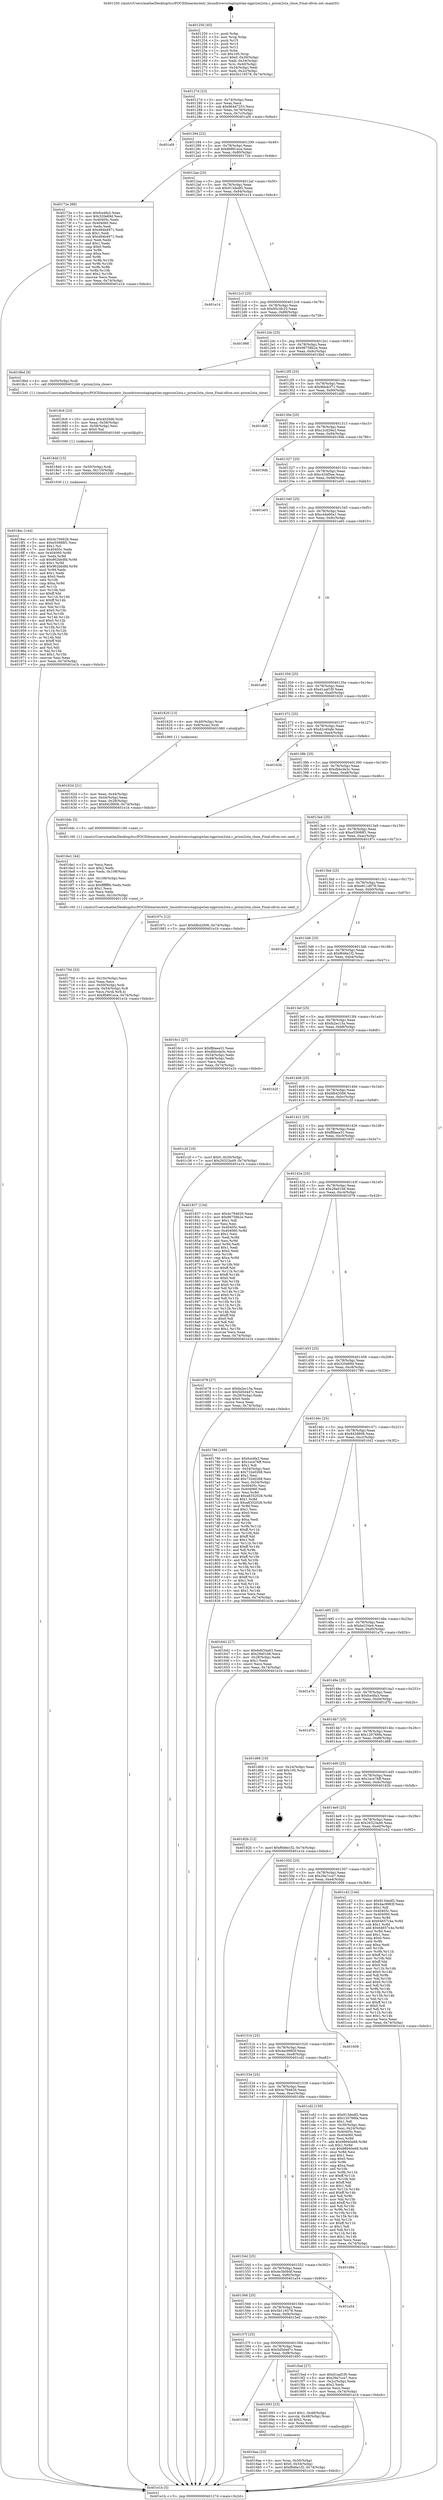 digraph "0x401250" {
  label = "0x401250 (/mnt/c/Users/mathe/Desktop/tcc/POCII/binaries/extr_linuxdriversstagingwlan-ngprism2sta.c_prism2sta_close_Final-ollvm.out::main(0))"
  labelloc = "t"
  node[shape=record]

  Entry [label="",width=0.3,height=0.3,shape=circle,fillcolor=black,style=filled]
  "0x40127d" [label="{
     0x40127d [23]\l
     | [instrs]\l
     &nbsp;&nbsp;0x40127d \<+3\>: mov -0x74(%rbp),%eax\l
     &nbsp;&nbsp;0x401280 \<+2\>: mov %eax,%ecx\l
     &nbsp;&nbsp;0x401282 \<+6\>: sub $0x864d7253,%ecx\l
     &nbsp;&nbsp;0x401288 \<+3\>: mov %eax,-0x78(%rbp)\l
     &nbsp;&nbsp;0x40128b \<+3\>: mov %ecx,-0x7c(%rbp)\l
     &nbsp;&nbsp;0x40128e \<+6\>: je 0000000000401af4 \<main+0x8a4\>\l
  }"]
  "0x401af4" [label="{
     0x401af4\l
  }", style=dashed]
  "0x401294" [label="{
     0x401294 [22]\l
     | [instrs]\l
     &nbsp;&nbsp;0x401294 \<+5\>: jmp 0000000000401299 \<main+0x49\>\l
     &nbsp;&nbsp;0x401299 \<+3\>: mov -0x78(%rbp),%eax\l
     &nbsp;&nbsp;0x40129c \<+5\>: sub $0x8b891eca,%eax\l
     &nbsp;&nbsp;0x4012a1 \<+3\>: mov %eax,-0x80(%rbp)\l
     &nbsp;&nbsp;0x4012a4 \<+6\>: je 000000000040172e \<main+0x4de\>\l
  }"]
  Exit [label="",width=0.3,height=0.3,shape=circle,fillcolor=black,style=filled,peripheries=2]
  "0x40172e" [label="{
     0x40172e [88]\l
     | [instrs]\l
     &nbsp;&nbsp;0x40172e \<+5\>: mov $0xfce4fa3,%eax\l
     &nbsp;&nbsp;0x401733 \<+5\>: mov $0x320e69d,%ecx\l
     &nbsp;&nbsp;0x401738 \<+7\>: mov 0x40405c,%edx\l
     &nbsp;&nbsp;0x40173f \<+7\>: mov 0x404060,%esi\l
     &nbsp;&nbsp;0x401746 \<+2\>: mov %edx,%edi\l
     &nbsp;&nbsp;0x401748 \<+6\>: add $0x484b4971,%edi\l
     &nbsp;&nbsp;0x40174e \<+3\>: sub $0x1,%edi\l
     &nbsp;&nbsp;0x401751 \<+6\>: sub $0x484b4971,%edi\l
     &nbsp;&nbsp;0x401757 \<+3\>: imul %edi,%edx\l
     &nbsp;&nbsp;0x40175a \<+3\>: and $0x1,%edx\l
     &nbsp;&nbsp;0x40175d \<+3\>: cmp $0x0,%edx\l
     &nbsp;&nbsp;0x401760 \<+4\>: sete %r8b\l
     &nbsp;&nbsp;0x401764 \<+3\>: cmp $0xa,%esi\l
     &nbsp;&nbsp;0x401767 \<+4\>: setl %r9b\l
     &nbsp;&nbsp;0x40176b \<+3\>: mov %r8b,%r10b\l
     &nbsp;&nbsp;0x40176e \<+3\>: and %r9b,%r10b\l
     &nbsp;&nbsp;0x401771 \<+3\>: xor %r9b,%r8b\l
     &nbsp;&nbsp;0x401774 \<+3\>: or %r8b,%r10b\l
     &nbsp;&nbsp;0x401777 \<+4\>: test $0x1,%r10b\l
     &nbsp;&nbsp;0x40177b \<+3\>: cmovne %ecx,%eax\l
     &nbsp;&nbsp;0x40177e \<+3\>: mov %eax,-0x74(%rbp)\l
     &nbsp;&nbsp;0x401781 \<+5\>: jmp 0000000000401e1b \<main+0xbcb\>\l
  }"]
  "0x4012aa" [label="{
     0x4012aa [25]\l
     | [instrs]\l
     &nbsp;&nbsp;0x4012aa \<+5\>: jmp 00000000004012af \<main+0x5f\>\l
     &nbsp;&nbsp;0x4012af \<+3\>: mov -0x78(%rbp),%eax\l
     &nbsp;&nbsp;0x4012b2 \<+5\>: sub $0x913dedf2,%eax\l
     &nbsp;&nbsp;0x4012b7 \<+6\>: mov %eax,-0x84(%rbp)\l
     &nbsp;&nbsp;0x4012bd \<+6\>: je 0000000000401e14 \<main+0xbc4\>\l
  }"]
  "0x4018ec" [label="{
     0x4018ec [144]\l
     | [instrs]\l
     &nbsp;&nbsp;0x4018ec \<+5\>: mov $0x4c794626,%eax\l
     &nbsp;&nbsp;0x4018f1 \<+5\>: mov $0xe55688f1,%esi\l
     &nbsp;&nbsp;0x4018f6 \<+2\>: mov $0x1,%cl\l
     &nbsp;&nbsp;0x4018f8 \<+7\>: mov 0x40405c,%edx\l
     &nbsp;&nbsp;0x4018ff \<+8\>: mov 0x404060,%r8d\l
     &nbsp;&nbsp;0x401907 \<+3\>: mov %edx,%r9d\l
     &nbsp;&nbsp;0x40190a \<+7\>: sub $0x962bbdfd,%r9d\l
     &nbsp;&nbsp;0x401911 \<+4\>: sub $0x1,%r9d\l
     &nbsp;&nbsp;0x401915 \<+7\>: add $0x962bbdfd,%r9d\l
     &nbsp;&nbsp;0x40191c \<+4\>: imul %r9d,%edx\l
     &nbsp;&nbsp;0x401920 \<+3\>: and $0x1,%edx\l
     &nbsp;&nbsp;0x401923 \<+3\>: cmp $0x0,%edx\l
     &nbsp;&nbsp;0x401926 \<+4\>: sete %r10b\l
     &nbsp;&nbsp;0x40192a \<+4\>: cmp $0xa,%r8d\l
     &nbsp;&nbsp;0x40192e \<+4\>: setl %r11b\l
     &nbsp;&nbsp;0x401932 \<+3\>: mov %r10b,%bl\l
     &nbsp;&nbsp;0x401935 \<+3\>: xor $0xff,%bl\l
     &nbsp;&nbsp;0x401938 \<+3\>: mov %r11b,%r14b\l
     &nbsp;&nbsp;0x40193b \<+4\>: xor $0xff,%r14b\l
     &nbsp;&nbsp;0x40193f \<+3\>: xor $0x0,%cl\l
     &nbsp;&nbsp;0x401942 \<+3\>: mov %bl,%r15b\l
     &nbsp;&nbsp;0x401945 \<+4\>: and $0x0,%r15b\l
     &nbsp;&nbsp;0x401949 \<+3\>: and %cl,%r10b\l
     &nbsp;&nbsp;0x40194c \<+3\>: mov %r14b,%r12b\l
     &nbsp;&nbsp;0x40194f \<+4\>: and $0x0,%r12b\l
     &nbsp;&nbsp;0x401953 \<+3\>: and %cl,%r11b\l
     &nbsp;&nbsp;0x401956 \<+3\>: or %r10b,%r15b\l
     &nbsp;&nbsp;0x401959 \<+3\>: or %r11b,%r12b\l
     &nbsp;&nbsp;0x40195c \<+3\>: xor %r12b,%r15b\l
     &nbsp;&nbsp;0x40195f \<+3\>: or %r14b,%bl\l
     &nbsp;&nbsp;0x401962 \<+3\>: xor $0xff,%bl\l
     &nbsp;&nbsp;0x401965 \<+3\>: or $0x0,%cl\l
     &nbsp;&nbsp;0x401968 \<+2\>: and %cl,%bl\l
     &nbsp;&nbsp;0x40196a \<+3\>: or %bl,%r15b\l
     &nbsp;&nbsp;0x40196d \<+4\>: test $0x1,%r15b\l
     &nbsp;&nbsp;0x401971 \<+3\>: cmovne %esi,%eax\l
     &nbsp;&nbsp;0x401974 \<+3\>: mov %eax,-0x74(%rbp)\l
     &nbsp;&nbsp;0x401977 \<+5\>: jmp 0000000000401e1b \<main+0xbcb\>\l
  }"]
  "0x401e14" [label="{
     0x401e14\l
  }", style=dashed]
  "0x4012c3" [label="{
     0x4012c3 [25]\l
     | [instrs]\l
     &nbsp;&nbsp;0x4012c3 \<+5\>: jmp 00000000004012c8 \<main+0x78\>\l
     &nbsp;&nbsp;0x4012c8 \<+3\>: mov -0x78(%rbp),%eax\l
     &nbsp;&nbsp;0x4012cb \<+5\>: sub $0x95c3fc25,%eax\l
     &nbsp;&nbsp;0x4012d0 \<+6\>: mov %eax,-0x88(%rbp)\l
     &nbsp;&nbsp;0x4012d6 \<+6\>: je 0000000000401988 \<main+0x738\>\l
  }"]
  "0x4018dd" [label="{
     0x4018dd [15]\l
     | [instrs]\l
     &nbsp;&nbsp;0x4018dd \<+4\>: mov -0x50(%rbp),%rdi\l
     &nbsp;&nbsp;0x4018e1 \<+6\>: mov %eax,-0x110(%rbp)\l
     &nbsp;&nbsp;0x4018e7 \<+5\>: call 0000000000401030 \<free@plt\>\l
     | [calls]\l
     &nbsp;&nbsp;0x401030 \{1\} (unknown)\l
  }"]
  "0x401988" [label="{
     0x401988\l
  }", style=dashed]
  "0x4012dc" [label="{
     0x4012dc [25]\l
     | [instrs]\l
     &nbsp;&nbsp;0x4012dc \<+5\>: jmp 00000000004012e1 \<main+0x91\>\l
     &nbsp;&nbsp;0x4012e1 \<+3\>: mov -0x78(%rbp),%eax\l
     &nbsp;&nbsp;0x4012e4 \<+5\>: sub $0x96758b2e,%eax\l
     &nbsp;&nbsp;0x4012e9 \<+6\>: mov %eax,-0x8c(%rbp)\l
     &nbsp;&nbsp;0x4012ef \<+6\>: je 00000000004018bd \<main+0x66d\>\l
  }"]
  "0x4018c6" [label="{
     0x4018c6 [23]\l
     | [instrs]\l
     &nbsp;&nbsp;0x4018c6 \<+10\>: movabs $0x4020d6,%rdi\l
     &nbsp;&nbsp;0x4018d0 \<+3\>: mov %eax,-0x58(%rbp)\l
     &nbsp;&nbsp;0x4018d3 \<+3\>: mov -0x58(%rbp),%esi\l
     &nbsp;&nbsp;0x4018d6 \<+2\>: mov $0x0,%al\l
     &nbsp;&nbsp;0x4018d8 \<+5\>: call 0000000000401040 \<printf@plt\>\l
     | [calls]\l
     &nbsp;&nbsp;0x401040 \{1\} (unknown)\l
  }"]
  "0x4018bd" [label="{
     0x4018bd [9]\l
     | [instrs]\l
     &nbsp;&nbsp;0x4018bd \<+4\>: mov -0x50(%rbp),%rdi\l
     &nbsp;&nbsp;0x4018c1 \<+5\>: call 0000000000401240 \<prism2sta_close\>\l
     | [calls]\l
     &nbsp;&nbsp;0x401240 \{1\} (/mnt/c/Users/mathe/Desktop/tcc/POCII/binaries/extr_linuxdriversstagingwlan-ngprism2sta.c_prism2sta_close_Final-ollvm.out::prism2sta_close)\l
  }"]
  "0x4012f5" [label="{
     0x4012f5 [25]\l
     | [instrs]\l
     &nbsp;&nbsp;0x4012f5 \<+5\>: jmp 00000000004012fa \<main+0xaa\>\l
     &nbsp;&nbsp;0x4012fa \<+3\>: mov -0x78(%rbp),%eax\l
     &nbsp;&nbsp;0x4012fd \<+5\>: sub $0x9bb4cf71,%eax\l
     &nbsp;&nbsp;0x401302 \<+6\>: mov %eax,-0x90(%rbp)\l
     &nbsp;&nbsp;0x401308 \<+6\>: je 0000000000401dd5 \<main+0xb85\>\l
  }"]
  "0x40170d" [label="{
     0x40170d [33]\l
     | [instrs]\l
     &nbsp;&nbsp;0x40170d \<+6\>: mov -0x10c(%rbp),%ecx\l
     &nbsp;&nbsp;0x401713 \<+3\>: imul %eax,%ecx\l
     &nbsp;&nbsp;0x401716 \<+4\>: mov -0x50(%rbp),%rdi\l
     &nbsp;&nbsp;0x40171a \<+4\>: movslq -0x54(%rbp),%r8\l
     &nbsp;&nbsp;0x40171e \<+4\>: mov %ecx,(%rdi,%r8,4)\l
     &nbsp;&nbsp;0x401722 \<+7\>: movl $0x8b891eca,-0x74(%rbp)\l
     &nbsp;&nbsp;0x401729 \<+5\>: jmp 0000000000401e1b \<main+0xbcb\>\l
  }"]
  "0x401dd5" [label="{
     0x401dd5\l
  }", style=dashed]
  "0x40130e" [label="{
     0x40130e [25]\l
     | [instrs]\l
     &nbsp;&nbsp;0x40130e \<+5\>: jmp 0000000000401313 \<main+0xc3\>\l
     &nbsp;&nbsp;0x401313 \<+3\>: mov -0x78(%rbp),%eax\l
     &nbsp;&nbsp;0x401316 \<+5\>: sub $0xc2cd26e2,%eax\l
     &nbsp;&nbsp;0x40131b \<+6\>: mov %eax,-0x94(%rbp)\l
     &nbsp;&nbsp;0x401321 \<+6\>: je 00000000004019db \<main+0x78b\>\l
  }"]
  "0x4016e1" [label="{
     0x4016e1 [44]\l
     | [instrs]\l
     &nbsp;&nbsp;0x4016e1 \<+2\>: xor %ecx,%ecx\l
     &nbsp;&nbsp;0x4016e3 \<+5\>: mov $0x2,%edx\l
     &nbsp;&nbsp;0x4016e8 \<+6\>: mov %edx,-0x108(%rbp)\l
     &nbsp;&nbsp;0x4016ee \<+1\>: cltd\l
     &nbsp;&nbsp;0x4016ef \<+6\>: mov -0x108(%rbp),%esi\l
     &nbsp;&nbsp;0x4016f5 \<+2\>: idiv %esi\l
     &nbsp;&nbsp;0x4016f7 \<+6\>: imul $0xfffffffe,%edx,%edx\l
     &nbsp;&nbsp;0x4016fd \<+3\>: sub $0x1,%ecx\l
     &nbsp;&nbsp;0x401700 \<+2\>: sub %ecx,%edx\l
     &nbsp;&nbsp;0x401702 \<+6\>: mov %edx,-0x10c(%rbp)\l
     &nbsp;&nbsp;0x401708 \<+5\>: call 0000000000401160 \<next_i\>\l
     | [calls]\l
     &nbsp;&nbsp;0x401160 \{1\} (/mnt/c/Users/mathe/Desktop/tcc/POCII/binaries/extr_linuxdriversstagingwlan-ngprism2sta.c_prism2sta_close_Final-ollvm.out::next_i)\l
  }"]
  "0x4019db" [label="{
     0x4019db\l
  }", style=dashed]
  "0x401327" [label="{
     0x401327 [25]\l
     | [instrs]\l
     &nbsp;&nbsp;0x401327 \<+5\>: jmp 000000000040132c \<main+0xdc\>\l
     &nbsp;&nbsp;0x40132c \<+3\>: mov -0x78(%rbp),%eax\l
     &nbsp;&nbsp;0x40132f \<+5\>: sub $0xc434f5ee,%eax\l
     &nbsp;&nbsp;0x401334 \<+6\>: mov %eax,-0x98(%rbp)\l
     &nbsp;&nbsp;0x40133a \<+6\>: je 0000000000401e03 \<main+0xbb3\>\l
  }"]
  "0x4016aa" [label="{
     0x4016aa [23]\l
     | [instrs]\l
     &nbsp;&nbsp;0x4016aa \<+4\>: mov %rax,-0x50(%rbp)\l
     &nbsp;&nbsp;0x4016ae \<+7\>: movl $0x0,-0x54(%rbp)\l
     &nbsp;&nbsp;0x4016b5 \<+7\>: movl $0xf646e1f2,-0x74(%rbp)\l
     &nbsp;&nbsp;0x4016bc \<+5\>: jmp 0000000000401e1b \<main+0xbcb\>\l
  }"]
  "0x401e03" [label="{
     0x401e03\l
  }", style=dashed]
  "0x401340" [label="{
     0x401340 [25]\l
     | [instrs]\l
     &nbsp;&nbsp;0x401340 \<+5\>: jmp 0000000000401345 \<main+0xf5\>\l
     &nbsp;&nbsp;0x401345 \<+3\>: mov -0x78(%rbp),%eax\l
     &nbsp;&nbsp;0x401348 \<+5\>: sub $0xc44e60a1,%eax\l
     &nbsp;&nbsp;0x40134d \<+6\>: mov %eax,-0x9c(%rbp)\l
     &nbsp;&nbsp;0x401353 \<+6\>: je 0000000000401a60 \<main+0x810\>\l
  }"]
  "0x401598" [label="{
     0x401598\l
  }", style=dashed]
  "0x401a60" [label="{
     0x401a60\l
  }", style=dashed]
  "0x401359" [label="{
     0x401359 [25]\l
     | [instrs]\l
     &nbsp;&nbsp;0x401359 \<+5\>: jmp 000000000040135e \<main+0x10e\>\l
     &nbsp;&nbsp;0x40135e \<+3\>: mov -0x78(%rbp),%eax\l
     &nbsp;&nbsp;0x401361 \<+5\>: sub $0xd1aaf1f0,%eax\l
     &nbsp;&nbsp;0x401366 \<+6\>: mov %eax,-0xa0(%rbp)\l
     &nbsp;&nbsp;0x40136c \<+6\>: je 0000000000401620 \<main+0x3d0\>\l
  }"]
  "0x401693" [label="{
     0x401693 [23]\l
     | [instrs]\l
     &nbsp;&nbsp;0x401693 \<+7\>: movl $0x1,-0x48(%rbp)\l
     &nbsp;&nbsp;0x40169a \<+4\>: movslq -0x48(%rbp),%rax\l
     &nbsp;&nbsp;0x40169e \<+4\>: shl $0x2,%rax\l
     &nbsp;&nbsp;0x4016a2 \<+3\>: mov %rax,%rdi\l
     &nbsp;&nbsp;0x4016a5 \<+5\>: call 0000000000401050 \<malloc@plt\>\l
     | [calls]\l
     &nbsp;&nbsp;0x401050 \{1\} (unknown)\l
  }"]
  "0x401620" [label="{
     0x401620 [13]\l
     | [instrs]\l
     &nbsp;&nbsp;0x401620 \<+4\>: mov -0x40(%rbp),%rax\l
     &nbsp;&nbsp;0x401624 \<+4\>: mov 0x8(%rax),%rdi\l
     &nbsp;&nbsp;0x401628 \<+5\>: call 0000000000401060 \<atoi@plt\>\l
     | [calls]\l
     &nbsp;&nbsp;0x401060 \{1\} (unknown)\l
  }"]
  "0x401372" [label="{
     0x401372 [25]\l
     | [instrs]\l
     &nbsp;&nbsp;0x401372 \<+5\>: jmp 0000000000401377 \<main+0x127\>\l
     &nbsp;&nbsp;0x401377 \<+3\>: mov -0x78(%rbp),%eax\l
     &nbsp;&nbsp;0x40137a \<+5\>: sub $0xd2c40afe,%eax\l
     &nbsp;&nbsp;0x40137f \<+6\>: mov %eax,-0xa4(%rbp)\l
     &nbsp;&nbsp;0x401385 \<+6\>: je 0000000000401b3b \<main+0x8eb\>\l
  }"]
  "0x40162d" [label="{
     0x40162d [21]\l
     | [instrs]\l
     &nbsp;&nbsp;0x40162d \<+3\>: mov %eax,-0x44(%rbp)\l
     &nbsp;&nbsp;0x401630 \<+3\>: mov -0x44(%rbp),%eax\l
     &nbsp;&nbsp;0x401633 \<+3\>: mov %eax,-0x28(%rbp)\l
     &nbsp;&nbsp;0x401636 \<+7\>: movl $0x8428808,-0x74(%rbp)\l
     &nbsp;&nbsp;0x40163d \<+5\>: jmp 0000000000401e1b \<main+0xbcb\>\l
  }"]
  "0x401b3b" [label="{
     0x401b3b\l
  }", style=dashed]
  "0x40138b" [label="{
     0x40138b [25]\l
     | [instrs]\l
     &nbsp;&nbsp;0x40138b \<+5\>: jmp 0000000000401390 \<main+0x140\>\l
     &nbsp;&nbsp;0x401390 \<+3\>: mov -0x78(%rbp),%eax\l
     &nbsp;&nbsp;0x401393 \<+5\>: sub $0xdbbcde3c,%eax\l
     &nbsp;&nbsp;0x401398 \<+6\>: mov %eax,-0xa8(%rbp)\l
     &nbsp;&nbsp;0x40139e \<+6\>: je 00000000004016dc \<main+0x48c\>\l
  }"]
  "0x401250" [label="{
     0x401250 [45]\l
     | [instrs]\l
     &nbsp;&nbsp;0x401250 \<+1\>: push %rbp\l
     &nbsp;&nbsp;0x401251 \<+3\>: mov %rsp,%rbp\l
     &nbsp;&nbsp;0x401254 \<+2\>: push %r15\l
     &nbsp;&nbsp;0x401256 \<+2\>: push %r14\l
     &nbsp;&nbsp;0x401258 \<+2\>: push %r12\l
     &nbsp;&nbsp;0x40125a \<+1\>: push %rbx\l
     &nbsp;&nbsp;0x40125b \<+7\>: sub $0x100,%rsp\l
     &nbsp;&nbsp;0x401262 \<+7\>: movl $0x0,-0x30(%rbp)\l
     &nbsp;&nbsp;0x401269 \<+3\>: mov %edi,-0x34(%rbp)\l
     &nbsp;&nbsp;0x40126c \<+4\>: mov %rsi,-0x40(%rbp)\l
     &nbsp;&nbsp;0x401270 \<+3\>: mov -0x34(%rbp),%edi\l
     &nbsp;&nbsp;0x401273 \<+3\>: mov %edi,-0x2c(%rbp)\l
     &nbsp;&nbsp;0x401276 \<+7\>: movl $0x5b116578,-0x74(%rbp)\l
  }"]
  "0x4016dc" [label="{
     0x4016dc [5]\l
     | [instrs]\l
     &nbsp;&nbsp;0x4016dc \<+5\>: call 0000000000401160 \<next_i\>\l
     | [calls]\l
     &nbsp;&nbsp;0x401160 \{1\} (/mnt/c/Users/mathe/Desktop/tcc/POCII/binaries/extr_linuxdriversstagingwlan-ngprism2sta.c_prism2sta_close_Final-ollvm.out::next_i)\l
  }"]
  "0x4013a4" [label="{
     0x4013a4 [25]\l
     | [instrs]\l
     &nbsp;&nbsp;0x4013a4 \<+5\>: jmp 00000000004013a9 \<main+0x159\>\l
     &nbsp;&nbsp;0x4013a9 \<+3\>: mov -0x78(%rbp),%eax\l
     &nbsp;&nbsp;0x4013ac \<+5\>: sub $0xe55688f1,%eax\l
     &nbsp;&nbsp;0x4013b1 \<+6\>: mov %eax,-0xac(%rbp)\l
     &nbsp;&nbsp;0x4013b7 \<+6\>: je 000000000040197c \<main+0x72c\>\l
  }"]
  "0x401e1b" [label="{
     0x401e1b [5]\l
     | [instrs]\l
     &nbsp;&nbsp;0x401e1b \<+5\>: jmp 000000000040127d \<main+0x2d\>\l
  }"]
  "0x40197c" [label="{
     0x40197c [12]\l
     | [instrs]\l
     &nbsp;&nbsp;0x40197c \<+7\>: movl $0xfdb42006,-0x74(%rbp)\l
     &nbsp;&nbsp;0x401983 \<+5\>: jmp 0000000000401e1b \<main+0xbcb\>\l
  }"]
  "0x4013bd" [label="{
     0x4013bd [25]\l
     | [instrs]\l
     &nbsp;&nbsp;0x4013bd \<+5\>: jmp 00000000004013c2 \<main+0x172\>\l
     &nbsp;&nbsp;0x4013c2 \<+3\>: mov -0x78(%rbp),%eax\l
     &nbsp;&nbsp;0x4013c5 \<+5\>: sub $0xe811d078,%eax\l
     &nbsp;&nbsp;0x4013ca \<+6\>: mov %eax,-0xb0(%rbp)\l
     &nbsp;&nbsp;0x4013d0 \<+6\>: je 0000000000401bcb \<main+0x97b\>\l
  }"]
  "0x40157f" [label="{
     0x40157f [25]\l
     | [instrs]\l
     &nbsp;&nbsp;0x40157f \<+5\>: jmp 0000000000401584 \<main+0x334\>\l
     &nbsp;&nbsp;0x401584 \<+3\>: mov -0x78(%rbp),%eax\l
     &nbsp;&nbsp;0x401587 \<+5\>: sub $0x5d5d4d7c,%eax\l
     &nbsp;&nbsp;0x40158c \<+6\>: mov %eax,-0xf8(%rbp)\l
     &nbsp;&nbsp;0x401592 \<+6\>: je 0000000000401693 \<main+0x443\>\l
  }"]
  "0x401bcb" [label="{
     0x401bcb\l
  }", style=dashed]
  "0x4013d6" [label="{
     0x4013d6 [25]\l
     | [instrs]\l
     &nbsp;&nbsp;0x4013d6 \<+5\>: jmp 00000000004013db \<main+0x18b\>\l
     &nbsp;&nbsp;0x4013db \<+3\>: mov -0x78(%rbp),%eax\l
     &nbsp;&nbsp;0x4013de \<+5\>: sub $0xf646e1f2,%eax\l
     &nbsp;&nbsp;0x4013e3 \<+6\>: mov %eax,-0xb4(%rbp)\l
     &nbsp;&nbsp;0x4013e9 \<+6\>: je 00000000004016c1 \<main+0x471\>\l
  }"]
  "0x4015ed" [label="{
     0x4015ed [27]\l
     | [instrs]\l
     &nbsp;&nbsp;0x4015ed \<+5\>: mov $0xd1aaf1f0,%eax\l
     &nbsp;&nbsp;0x4015f2 \<+5\>: mov $0x29a7cce7,%ecx\l
     &nbsp;&nbsp;0x4015f7 \<+3\>: mov -0x2c(%rbp),%edx\l
     &nbsp;&nbsp;0x4015fa \<+3\>: cmp $0x2,%edx\l
     &nbsp;&nbsp;0x4015fd \<+3\>: cmovne %ecx,%eax\l
     &nbsp;&nbsp;0x401600 \<+3\>: mov %eax,-0x74(%rbp)\l
     &nbsp;&nbsp;0x401603 \<+5\>: jmp 0000000000401e1b \<main+0xbcb\>\l
  }"]
  "0x4016c1" [label="{
     0x4016c1 [27]\l
     | [instrs]\l
     &nbsp;&nbsp;0x4016c1 \<+5\>: mov $0xffdaea31,%eax\l
     &nbsp;&nbsp;0x4016c6 \<+5\>: mov $0xdbbcde3c,%ecx\l
     &nbsp;&nbsp;0x4016cb \<+3\>: mov -0x54(%rbp),%edx\l
     &nbsp;&nbsp;0x4016ce \<+3\>: cmp -0x48(%rbp),%edx\l
     &nbsp;&nbsp;0x4016d1 \<+3\>: cmovl %ecx,%eax\l
     &nbsp;&nbsp;0x4016d4 \<+3\>: mov %eax,-0x74(%rbp)\l
     &nbsp;&nbsp;0x4016d7 \<+5\>: jmp 0000000000401e1b \<main+0xbcb\>\l
  }"]
  "0x4013ef" [label="{
     0x4013ef [25]\l
     | [instrs]\l
     &nbsp;&nbsp;0x4013ef \<+5\>: jmp 00000000004013f4 \<main+0x1a4\>\l
     &nbsp;&nbsp;0x4013f4 \<+3\>: mov -0x78(%rbp),%eax\l
     &nbsp;&nbsp;0x4013f7 \<+5\>: sub $0xfa2ec15a,%eax\l
     &nbsp;&nbsp;0x4013fc \<+6\>: mov %eax,-0xb8(%rbp)\l
     &nbsp;&nbsp;0x401402 \<+6\>: je 0000000000401b2f \<main+0x8df\>\l
  }"]
  "0x401566" [label="{
     0x401566 [25]\l
     | [instrs]\l
     &nbsp;&nbsp;0x401566 \<+5\>: jmp 000000000040156b \<main+0x31b\>\l
     &nbsp;&nbsp;0x40156b \<+3\>: mov -0x78(%rbp),%eax\l
     &nbsp;&nbsp;0x40156e \<+5\>: sub $0x5b116578,%eax\l
     &nbsp;&nbsp;0x401573 \<+6\>: mov %eax,-0xf4(%rbp)\l
     &nbsp;&nbsp;0x401579 \<+6\>: je 00000000004015ed \<main+0x39d\>\l
  }"]
  "0x401b2f" [label="{
     0x401b2f\l
  }", style=dashed]
  "0x401408" [label="{
     0x401408 [25]\l
     | [instrs]\l
     &nbsp;&nbsp;0x401408 \<+5\>: jmp 000000000040140d \<main+0x1bd\>\l
     &nbsp;&nbsp;0x40140d \<+3\>: mov -0x78(%rbp),%eax\l
     &nbsp;&nbsp;0x401410 \<+5\>: sub $0xfdb42006,%eax\l
     &nbsp;&nbsp;0x401415 \<+6\>: mov %eax,-0xbc(%rbp)\l
     &nbsp;&nbsp;0x40141b \<+6\>: je 0000000000401c2f \<main+0x9df\>\l
  }"]
  "0x401a54" [label="{
     0x401a54\l
  }", style=dashed]
  "0x401c2f" [label="{
     0x401c2f [19]\l
     | [instrs]\l
     &nbsp;&nbsp;0x401c2f \<+7\>: movl $0x0,-0x30(%rbp)\l
     &nbsp;&nbsp;0x401c36 \<+7\>: movl $0x26323a49,-0x74(%rbp)\l
     &nbsp;&nbsp;0x401c3d \<+5\>: jmp 0000000000401e1b \<main+0xbcb\>\l
  }"]
  "0x401421" [label="{
     0x401421 [25]\l
     | [instrs]\l
     &nbsp;&nbsp;0x401421 \<+5\>: jmp 0000000000401426 \<main+0x1d6\>\l
     &nbsp;&nbsp;0x401426 \<+3\>: mov -0x78(%rbp),%eax\l
     &nbsp;&nbsp;0x401429 \<+5\>: sub $0xffdaea31,%eax\l
     &nbsp;&nbsp;0x40142e \<+6\>: mov %eax,-0xc0(%rbp)\l
     &nbsp;&nbsp;0x401434 \<+6\>: je 0000000000401837 \<main+0x5e7\>\l
  }"]
  "0x40154d" [label="{
     0x40154d [25]\l
     | [instrs]\l
     &nbsp;&nbsp;0x40154d \<+5\>: jmp 0000000000401552 \<main+0x302\>\l
     &nbsp;&nbsp;0x401552 \<+3\>: mov -0x78(%rbp),%eax\l
     &nbsp;&nbsp;0x401555 \<+5\>: sub $0x4e3b0b4f,%eax\l
     &nbsp;&nbsp;0x40155a \<+6\>: mov %eax,-0xf0(%rbp)\l
     &nbsp;&nbsp;0x401560 \<+6\>: je 0000000000401a54 \<main+0x804\>\l
  }"]
  "0x401837" [label="{
     0x401837 [134]\l
     | [instrs]\l
     &nbsp;&nbsp;0x401837 \<+5\>: mov $0x4c794626,%eax\l
     &nbsp;&nbsp;0x40183c \<+5\>: mov $0x96758b2e,%ecx\l
     &nbsp;&nbsp;0x401841 \<+2\>: mov $0x1,%dl\l
     &nbsp;&nbsp;0x401843 \<+2\>: xor %esi,%esi\l
     &nbsp;&nbsp;0x401845 \<+7\>: mov 0x40405c,%edi\l
     &nbsp;&nbsp;0x40184c \<+8\>: mov 0x404060,%r8d\l
     &nbsp;&nbsp;0x401854 \<+3\>: sub $0x1,%esi\l
     &nbsp;&nbsp;0x401857 \<+3\>: mov %edi,%r9d\l
     &nbsp;&nbsp;0x40185a \<+3\>: add %esi,%r9d\l
     &nbsp;&nbsp;0x40185d \<+4\>: imul %r9d,%edi\l
     &nbsp;&nbsp;0x401861 \<+3\>: and $0x1,%edi\l
     &nbsp;&nbsp;0x401864 \<+3\>: cmp $0x0,%edi\l
     &nbsp;&nbsp;0x401867 \<+4\>: sete %r10b\l
     &nbsp;&nbsp;0x40186b \<+4\>: cmp $0xa,%r8d\l
     &nbsp;&nbsp;0x40186f \<+4\>: setl %r11b\l
     &nbsp;&nbsp;0x401873 \<+3\>: mov %r10b,%bl\l
     &nbsp;&nbsp;0x401876 \<+3\>: xor $0xff,%bl\l
     &nbsp;&nbsp;0x401879 \<+3\>: mov %r11b,%r14b\l
     &nbsp;&nbsp;0x40187c \<+4\>: xor $0xff,%r14b\l
     &nbsp;&nbsp;0x401880 \<+3\>: xor $0x0,%dl\l
     &nbsp;&nbsp;0x401883 \<+3\>: mov %bl,%r15b\l
     &nbsp;&nbsp;0x401886 \<+4\>: and $0x0,%r15b\l
     &nbsp;&nbsp;0x40188a \<+3\>: and %dl,%r10b\l
     &nbsp;&nbsp;0x40188d \<+3\>: mov %r14b,%r12b\l
     &nbsp;&nbsp;0x401890 \<+4\>: and $0x0,%r12b\l
     &nbsp;&nbsp;0x401894 \<+3\>: and %dl,%r11b\l
     &nbsp;&nbsp;0x401897 \<+3\>: or %r10b,%r15b\l
     &nbsp;&nbsp;0x40189a \<+3\>: or %r11b,%r12b\l
     &nbsp;&nbsp;0x40189d \<+3\>: xor %r12b,%r15b\l
     &nbsp;&nbsp;0x4018a0 \<+3\>: or %r14b,%bl\l
     &nbsp;&nbsp;0x4018a3 \<+3\>: xor $0xff,%bl\l
     &nbsp;&nbsp;0x4018a6 \<+3\>: or $0x0,%dl\l
     &nbsp;&nbsp;0x4018a9 \<+2\>: and %dl,%bl\l
     &nbsp;&nbsp;0x4018ab \<+3\>: or %bl,%r15b\l
     &nbsp;&nbsp;0x4018ae \<+4\>: test $0x1,%r15b\l
     &nbsp;&nbsp;0x4018b2 \<+3\>: cmovne %ecx,%eax\l
     &nbsp;&nbsp;0x4018b5 \<+3\>: mov %eax,-0x74(%rbp)\l
     &nbsp;&nbsp;0x4018b8 \<+5\>: jmp 0000000000401e1b \<main+0xbcb\>\l
  }"]
  "0x40143a" [label="{
     0x40143a [25]\l
     | [instrs]\l
     &nbsp;&nbsp;0x40143a \<+5\>: jmp 000000000040143f \<main+0x1ef\>\l
     &nbsp;&nbsp;0x40143f \<+3\>: mov -0x78(%rbp),%eax\l
     &nbsp;&nbsp;0x401442 \<+5\>: sub $0x29a01b6,%eax\l
     &nbsp;&nbsp;0x401447 \<+6\>: mov %eax,-0xc4(%rbp)\l
     &nbsp;&nbsp;0x40144d \<+6\>: je 0000000000401678 \<main+0x428\>\l
  }"]
  "0x401d9a" [label="{
     0x401d9a\l
  }", style=dashed]
  "0x401678" [label="{
     0x401678 [27]\l
     | [instrs]\l
     &nbsp;&nbsp;0x401678 \<+5\>: mov $0xfa2ec15a,%eax\l
     &nbsp;&nbsp;0x40167d \<+5\>: mov $0x5d5d4d7c,%ecx\l
     &nbsp;&nbsp;0x401682 \<+3\>: mov -0x28(%rbp),%edx\l
     &nbsp;&nbsp;0x401685 \<+3\>: cmp $0x0,%edx\l
     &nbsp;&nbsp;0x401688 \<+3\>: cmove %ecx,%eax\l
     &nbsp;&nbsp;0x40168b \<+3\>: mov %eax,-0x74(%rbp)\l
     &nbsp;&nbsp;0x40168e \<+5\>: jmp 0000000000401e1b \<main+0xbcb\>\l
  }"]
  "0x401453" [label="{
     0x401453 [25]\l
     | [instrs]\l
     &nbsp;&nbsp;0x401453 \<+5\>: jmp 0000000000401458 \<main+0x208\>\l
     &nbsp;&nbsp;0x401458 \<+3\>: mov -0x78(%rbp),%eax\l
     &nbsp;&nbsp;0x40145b \<+5\>: sub $0x320e69d,%eax\l
     &nbsp;&nbsp;0x401460 \<+6\>: mov %eax,-0xc8(%rbp)\l
     &nbsp;&nbsp;0x401466 \<+6\>: je 0000000000401786 \<main+0x536\>\l
  }"]
  "0x401534" [label="{
     0x401534 [25]\l
     | [instrs]\l
     &nbsp;&nbsp;0x401534 \<+5\>: jmp 0000000000401539 \<main+0x2e9\>\l
     &nbsp;&nbsp;0x401539 \<+3\>: mov -0x78(%rbp),%eax\l
     &nbsp;&nbsp;0x40153c \<+5\>: sub $0x4c794626,%eax\l
     &nbsp;&nbsp;0x401541 \<+6\>: mov %eax,-0xec(%rbp)\l
     &nbsp;&nbsp;0x401547 \<+6\>: je 0000000000401d9a \<main+0xb4a\>\l
  }"]
  "0x401786" [label="{
     0x401786 [165]\l
     | [instrs]\l
     &nbsp;&nbsp;0x401786 \<+5\>: mov $0xfce4fa3,%eax\l
     &nbsp;&nbsp;0x40178b \<+5\>: mov $0x1ece76ff,%ecx\l
     &nbsp;&nbsp;0x401790 \<+2\>: mov $0x1,%dl\l
     &nbsp;&nbsp;0x401792 \<+3\>: mov -0x54(%rbp),%esi\l
     &nbsp;&nbsp;0x401795 \<+6\>: sub $0x732e0268,%esi\l
     &nbsp;&nbsp;0x40179b \<+3\>: add $0x1,%esi\l
     &nbsp;&nbsp;0x40179e \<+6\>: add $0x732e0268,%esi\l
     &nbsp;&nbsp;0x4017a4 \<+3\>: mov %esi,-0x54(%rbp)\l
     &nbsp;&nbsp;0x4017a7 \<+7\>: mov 0x40405c,%esi\l
     &nbsp;&nbsp;0x4017ae \<+7\>: mov 0x404060,%edi\l
     &nbsp;&nbsp;0x4017b5 \<+3\>: mov %esi,%r8d\l
     &nbsp;&nbsp;0x4017b8 \<+7\>: add $0xa8352028,%r8d\l
     &nbsp;&nbsp;0x4017bf \<+4\>: sub $0x1,%r8d\l
     &nbsp;&nbsp;0x4017c3 \<+7\>: sub $0xa8352028,%r8d\l
     &nbsp;&nbsp;0x4017ca \<+4\>: imul %r8d,%esi\l
     &nbsp;&nbsp;0x4017ce \<+3\>: and $0x1,%esi\l
     &nbsp;&nbsp;0x4017d1 \<+3\>: cmp $0x0,%esi\l
     &nbsp;&nbsp;0x4017d4 \<+4\>: sete %r9b\l
     &nbsp;&nbsp;0x4017d8 \<+3\>: cmp $0xa,%edi\l
     &nbsp;&nbsp;0x4017db \<+4\>: setl %r10b\l
     &nbsp;&nbsp;0x4017df \<+3\>: mov %r9b,%r11b\l
     &nbsp;&nbsp;0x4017e2 \<+4\>: xor $0xff,%r11b\l
     &nbsp;&nbsp;0x4017e6 \<+3\>: mov %r10b,%bl\l
     &nbsp;&nbsp;0x4017e9 \<+3\>: xor $0xff,%bl\l
     &nbsp;&nbsp;0x4017ec \<+3\>: xor $0x1,%dl\l
     &nbsp;&nbsp;0x4017ef \<+3\>: mov %r11b,%r14b\l
     &nbsp;&nbsp;0x4017f2 \<+4\>: and $0xff,%r14b\l
     &nbsp;&nbsp;0x4017f6 \<+3\>: and %dl,%r9b\l
     &nbsp;&nbsp;0x4017f9 \<+3\>: mov %bl,%r15b\l
     &nbsp;&nbsp;0x4017fc \<+4\>: and $0xff,%r15b\l
     &nbsp;&nbsp;0x401800 \<+3\>: and %dl,%r10b\l
     &nbsp;&nbsp;0x401803 \<+3\>: or %r9b,%r14b\l
     &nbsp;&nbsp;0x401806 \<+3\>: or %r10b,%r15b\l
     &nbsp;&nbsp;0x401809 \<+3\>: xor %r15b,%r14b\l
     &nbsp;&nbsp;0x40180c \<+3\>: or %bl,%r11b\l
     &nbsp;&nbsp;0x40180f \<+4\>: xor $0xff,%r11b\l
     &nbsp;&nbsp;0x401813 \<+3\>: or $0x1,%dl\l
     &nbsp;&nbsp;0x401816 \<+3\>: and %dl,%r11b\l
     &nbsp;&nbsp;0x401819 \<+3\>: or %r11b,%r14b\l
     &nbsp;&nbsp;0x40181c \<+4\>: test $0x1,%r14b\l
     &nbsp;&nbsp;0x401820 \<+3\>: cmovne %ecx,%eax\l
     &nbsp;&nbsp;0x401823 \<+3\>: mov %eax,-0x74(%rbp)\l
     &nbsp;&nbsp;0x401826 \<+5\>: jmp 0000000000401e1b \<main+0xbcb\>\l
  }"]
  "0x40146c" [label="{
     0x40146c [25]\l
     | [instrs]\l
     &nbsp;&nbsp;0x40146c \<+5\>: jmp 0000000000401471 \<main+0x221\>\l
     &nbsp;&nbsp;0x401471 \<+3\>: mov -0x78(%rbp),%eax\l
     &nbsp;&nbsp;0x401474 \<+5\>: sub $0x8428808,%eax\l
     &nbsp;&nbsp;0x401479 \<+6\>: mov %eax,-0xcc(%rbp)\l
     &nbsp;&nbsp;0x40147f \<+6\>: je 0000000000401642 \<main+0x3f2\>\l
  }"]
  "0x401cd2" [label="{
     0x401cd2 [150]\l
     | [instrs]\l
     &nbsp;&nbsp;0x401cd2 \<+5\>: mov $0x913dedf2,%eax\l
     &nbsp;&nbsp;0x401cd7 \<+5\>: mov $0x120766fa,%ecx\l
     &nbsp;&nbsp;0x401cdc \<+2\>: mov $0x1,%dl\l
     &nbsp;&nbsp;0x401cde \<+3\>: mov -0x30(%rbp),%esi\l
     &nbsp;&nbsp;0x401ce1 \<+3\>: mov %esi,-0x24(%rbp)\l
     &nbsp;&nbsp;0x401ce4 \<+7\>: mov 0x40405c,%esi\l
     &nbsp;&nbsp;0x401ceb \<+7\>: mov 0x404060,%edi\l
     &nbsp;&nbsp;0x401cf2 \<+3\>: mov %esi,%r8d\l
     &nbsp;&nbsp;0x401cf5 \<+7\>: add $0x98940e68,%r8d\l
     &nbsp;&nbsp;0x401cfc \<+4\>: sub $0x1,%r8d\l
     &nbsp;&nbsp;0x401d00 \<+7\>: sub $0x98940e68,%r8d\l
     &nbsp;&nbsp;0x401d07 \<+4\>: imul %r8d,%esi\l
     &nbsp;&nbsp;0x401d0b \<+3\>: and $0x1,%esi\l
     &nbsp;&nbsp;0x401d0e \<+3\>: cmp $0x0,%esi\l
     &nbsp;&nbsp;0x401d11 \<+4\>: sete %r9b\l
     &nbsp;&nbsp;0x401d15 \<+3\>: cmp $0xa,%edi\l
     &nbsp;&nbsp;0x401d18 \<+4\>: setl %r10b\l
     &nbsp;&nbsp;0x401d1c \<+3\>: mov %r9b,%r11b\l
     &nbsp;&nbsp;0x401d1f \<+4\>: xor $0xff,%r11b\l
     &nbsp;&nbsp;0x401d23 \<+3\>: mov %r10b,%bl\l
     &nbsp;&nbsp;0x401d26 \<+3\>: xor $0xff,%bl\l
     &nbsp;&nbsp;0x401d29 \<+3\>: xor $0x1,%dl\l
     &nbsp;&nbsp;0x401d2c \<+3\>: mov %r11b,%r14b\l
     &nbsp;&nbsp;0x401d2f \<+4\>: and $0xff,%r14b\l
     &nbsp;&nbsp;0x401d33 \<+3\>: and %dl,%r9b\l
     &nbsp;&nbsp;0x401d36 \<+3\>: mov %bl,%r15b\l
     &nbsp;&nbsp;0x401d39 \<+4\>: and $0xff,%r15b\l
     &nbsp;&nbsp;0x401d3d \<+3\>: and %dl,%r10b\l
     &nbsp;&nbsp;0x401d40 \<+3\>: or %r9b,%r14b\l
     &nbsp;&nbsp;0x401d43 \<+3\>: or %r10b,%r15b\l
     &nbsp;&nbsp;0x401d46 \<+3\>: xor %r15b,%r14b\l
     &nbsp;&nbsp;0x401d49 \<+3\>: or %bl,%r11b\l
     &nbsp;&nbsp;0x401d4c \<+4\>: xor $0xff,%r11b\l
     &nbsp;&nbsp;0x401d50 \<+3\>: or $0x1,%dl\l
     &nbsp;&nbsp;0x401d53 \<+3\>: and %dl,%r11b\l
     &nbsp;&nbsp;0x401d56 \<+3\>: or %r11b,%r14b\l
     &nbsp;&nbsp;0x401d59 \<+4\>: test $0x1,%r14b\l
     &nbsp;&nbsp;0x401d5d \<+3\>: cmovne %ecx,%eax\l
     &nbsp;&nbsp;0x401d60 \<+3\>: mov %eax,-0x74(%rbp)\l
     &nbsp;&nbsp;0x401d63 \<+5\>: jmp 0000000000401e1b \<main+0xbcb\>\l
  }"]
  "0x401642" [label="{
     0x401642 [27]\l
     | [instrs]\l
     &nbsp;&nbsp;0x401642 \<+5\>: mov $0x6d034a63,%eax\l
     &nbsp;&nbsp;0x401647 \<+5\>: mov $0x29a01b6,%ecx\l
     &nbsp;&nbsp;0x40164c \<+3\>: mov -0x28(%rbp),%edx\l
     &nbsp;&nbsp;0x40164f \<+3\>: cmp $0x1,%edx\l
     &nbsp;&nbsp;0x401652 \<+3\>: cmovl %ecx,%eax\l
     &nbsp;&nbsp;0x401655 \<+3\>: mov %eax,-0x74(%rbp)\l
     &nbsp;&nbsp;0x401658 \<+5\>: jmp 0000000000401e1b \<main+0xbcb\>\l
  }"]
  "0x401485" [label="{
     0x401485 [25]\l
     | [instrs]\l
     &nbsp;&nbsp;0x401485 \<+5\>: jmp 000000000040148a \<main+0x23a\>\l
     &nbsp;&nbsp;0x40148a \<+3\>: mov -0x78(%rbp),%eax\l
     &nbsp;&nbsp;0x40148d \<+5\>: sub $0xbe234e4,%eax\l
     &nbsp;&nbsp;0x401492 \<+6\>: mov %eax,-0xd0(%rbp)\l
     &nbsp;&nbsp;0x401498 \<+6\>: je 0000000000401a7b \<main+0x82b\>\l
  }"]
  "0x40151b" [label="{
     0x40151b [25]\l
     | [instrs]\l
     &nbsp;&nbsp;0x40151b \<+5\>: jmp 0000000000401520 \<main+0x2d0\>\l
     &nbsp;&nbsp;0x401520 \<+3\>: mov -0x78(%rbp),%eax\l
     &nbsp;&nbsp;0x401523 \<+5\>: sub $0x4ac9983f,%eax\l
     &nbsp;&nbsp;0x401528 \<+6\>: mov %eax,-0xe8(%rbp)\l
     &nbsp;&nbsp;0x40152e \<+6\>: je 0000000000401cd2 \<main+0xa82\>\l
  }"]
  "0x401a7b" [label="{
     0x401a7b\l
  }", style=dashed]
  "0x40149e" [label="{
     0x40149e [25]\l
     | [instrs]\l
     &nbsp;&nbsp;0x40149e \<+5\>: jmp 00000000004014a3 \<main+0x253\>\l
     &nbsp;&nbsp;0x4014a3 \<+3\>: mov -0x78(%rbp),%eax\l
     &nbsp;&nbsp;0x4014a6 \<+5\>: sub $0xfce4fa3,%eax\l
     &nbsp;&nbsp;0x4014ab \<+6\>: mov %eax,-0xd4(%rbp)\l
     &nbsp;&nbsp;0x4014b1 \<+6\>: je 0000000000401d7b \<main+0xb2b\>\l
  }"]
  "0x401608" [label="{
     0x401608\l
  }", style=dashed]
  "0x401d7b" [label="{
     0x401d7b\l
  }", style=dashed]
  "0x4014b7" [label="{
     0x4014b7 [25]\l
     | [instrs]\l
     &nbsp;&nbsp;0x4014b7 \<+5\>: jmp 00000000004014bc \<main+0x26c\>\l
     &nbsp;&nbsp;0x4014bc \<+3\>: mov -0x78(%rbp),%eax\l
     &nbsp;&nbsp;0x4014bf \<+5\>: sub $0x120766fa,%eax\l
     &nbsp;&nbsp;0x4014c4 \<+6\>: mov %eax,-0xd8(%rbp)\l
     &nbsp;&nbsp;0x4014ca \<+6\>: je 0000000000401d68 \<main+0xb18\>\l
  }"]
  "0x401502" [label="{
     0x401502 [25]\l
     | [instrs]\l
     &nbsp;&nbsp;0x401502 \<+5\>: jmp 0000000000401507 \<main+0x2b7\>\l
     &nbsp;&nbsp;0x401507 \<+3\>: mov -0x78(%rbp),%eax\l
     &nbsp;&nbsp;0x40150a \<+5\>: sub $0x29a7cce7,%eax\l
     &nbsp;&nbsp;0x40150f \<+6\>: mov %eax,-0xe4(%rbp)\l
     &nbsp;&nbsp;0x401515 \<+6\>: je 0000000000401608 \<main+0x3b8\>\l
  }"]
  "0x401d68" [label="{
     0x401d68 [19]\l
     | [instrs]\l
     &nbsp;&nbsp;0x401d68 \<+3\>: mov -0x24(%rbp),%eax\l
     &nbsp;&nbsp;0x401d6b \<+7\>: add $0x100,%rsp\l
     &nbsp;&nbsp;0x401d72 \<+1\>: pop %rbx\l
     &nbsp;&nbsp;0x401d73 \<+2\>: pop %r12\l
     &nbsp;&nbsp;0x401d75 \<+2\>: pop %r14\l
     &nbsp;&nbsp;0x401d77 \<+2\>: pop %r15\l
     &nbsp;&nbsp;0x401d79 \<+1\>: pop %rbp\l
     &nbsp;&nbsp;0x401d7a \<+1\>: ret\l
  }"]
  "0x4014d0" [label="{
     0x4014d0 [25]\l
     | [instrs]\l
     &nbsp;&nbsp;0x4014d0 \<+5\>: jmp 00000000004014d5 \<main+0x285\>\l
     &nbsp;&nbsp;0x4014d5 \<+3\>: mov -0x78(%rbp),%eax\l
     &nbsp;&nbsp;0x4014d8 \<+5\>: sub $0x1ece76ff,%eax\l
     &nbsp;&nbsp;0x4014dd \<+6\>: mov %eax,-0xdc(%rbp)\l
     &nbsp;&nbsp;0x4014e3 \<+6\>: je 000000000040182b \<main+0x5db\>\l
  }"]
  "0x401c42" [label="{
     0x401c42 [144]\l
     | [instrs]\l
     &nbsp;&nbsp;0x401c42 \<+5\>: mov $0x913dedf2,%eax\l
     &nbsp;&nbsp;0x401c47 \<+5\>: mov $0x4ac9983f,%ecx\l
     &nbsp;&nbsp;0x401c4c \<+2\>: mov $0x1,%dl\l
     &nbsp;&nbsp;0x401c4e \<+7\>: mov 0x40405c,%esi\l
     &nbsp;&nbsp;0x401c55 \<+7\>: mov 0x404060,%edi\l
     &nbsp;&nbsp;0x401c5c \<+3\>: mov %esi,%r8d\l
     &nbsp;&nbsp;0x401c5f \<+7\>: sub $0x64657c4a,%r8d\l
     &nbsp;&nbsp;0x401c66 \<+4\>: sub $0x1,%r8d\l
     &nbsp;&nbsp;0x401c6a \<+7\>: add $0x64657c4a,%r8d\l
     &nbsp;&nbsp;0x401c71 \<+4\>: imul %r8d,%esi\l
     &nbsp;&nbsp;0x401c75 \<+3\>: and $0x1,%esi\l
     &nbsp;&nbsp;0x401c78 \<+3\>: cmp $0x0,%esi\l
     &nbsp;&nbsp;0x401c7b \<+4\>: sete %r9b\l
     &nbsp;&nbsp;0x401c7f \<+3\>: cmp $0xa,%edi\l
     &nbsp;&nbsp;0x401c82 \<+4\>: setl %r10b\l
     &nbsp;&nbsp;0x401c86 \<+3\>: mov %r9b,%r11b\l
     &nbsp;&nbsp;0x401c89 \<+4\>: xor $0xff,%r11b\l
     &nbsp;&nbsp;0x401c8d \<+3\>: mov %r10b,%bl\l
     &nbsp;&nbsp;0x401c90 \<+3\>: xor $0xff,%bl\l
     &nbsp;&nbsp;0x401c93 \<+3\>: xor $0x0,%dl\l
     &nbsp;&nbsp;0x401c96 \<+3\>: mov %r11b,%r14b\l
     &nbsp;&nbsp;0x401c99 \<+4\>: and $0x0,%r14b\l
     &nbsp;&nbsp;0x401c9d \<+3\>: and %dl,%r9b\l
     &nbsp;&nbsp;0x401ca0 \<+3\>: mov %bl,%r15b\l
     &nbsp;&nbsp;0x401ca3 \<+4\>: and $0x0,%r15b\l
     &nbsp;&nbsp;0x401ca7 \<+3\>: and %dl,%r10b\l
     &nbsp;&nbsp;0x401caa \<+3\>: or %r9b,%r14b\l
     &nbsp;&nbsp;0x401cad \<+3\>: or %r10b,%r15b\l
     &nbsp;&nbsp;0x401cb0 \<+3\>: xor %r15b,%r14b\l
     &nbsp;&nbsp;0x401cb3 \<+3\>: or %bl,%r11b\l
     &nbsp;&nbsp;0x401cb6 \<+4\>: xor $0xff,%r11b\l
     &nbsp;&nbsp;0x401cba \<+3\>: or $0x0,%dl\l
     &nbsp;&nbsp;0x401cbd \<+3\>: and %dl,%r11b\l
     &nbsp;&nbsp;0x401cc0 \<+3\>: or %r11b,%r14b\l
     &nbsp;&nbsp;0x401cc3 \<+4\>: test $0x1,%r14b\l
     &nbsp;&nbsp;0x401cc7 \<+3\>: cmovne %ecx,%eax\l
     &nbsp;&nbsp;0x401cca \<+3\>: mov %eax,-0x74(%rbp)\l
     &nbsp;&nbsp;0x401ccd \<+5\>: jmp 0000000000401e1b \<main+0xbcb\>\l
  }"]
  "0x40182b" [label="{
     0x40182b [12]\l
     | [instrs]\l
     &nbsp;&nbsp;0x40182b \<+7\>: movl $0xf646e1f2,-0x74(%rbp)\l
     &nbsp;&nbsp;0x401832 \<+5\>: jmp 0000000000401e1b \<main+0xbcb\>\l
  }"]
  "0x4014e9" [label="{
     0x4014e9 [25]\l
     | [instrs]\l
     &nbsp;&nbsp;0x4014e9 \<+5\>: jmp 00000000004014ee \<main+0x29e\>\l
     &nbsp;&nbsp;0x4014ee \<+3\>: mov -0x78(%rbp),%eax\l
     &nbsp;&nbsp;0x4014f1 \<+5\>: sub $0x26323a49,%eax\l
     &nbsp;&nbsp;0x4014f6 \<+6\>: mov %eax,-0xe0(%rbp)\l
     &nbsp;&nbsp;0x4014fc \<+6\>: je 0000000000401c42 \<main+0x9f2\>\l
  }"]
  Entry -> "0x401250" [label=" 1"]
  "0x40127d" -> "0x401af4" [label=" 0"]
  "0x40127d" -> "0x401294" [label=" 18"]
  "0x401d68" -> Exit [label=" 1"]
  "0x401294" -> "0x40172e" [label=" 1"]
  "0x401294" -> "0x4012aa" [label=" 17"]
  "0x401cd2" -> "0x401e1b" [label=" 1"]
  "0x4012aa" -> "0x401e14" [label=" 0"]
  "0x4012aa" -> "0x4012c3" [label=" 17"]
  "0x401c42" -> "0x401e1b" [label=" 1"]
  "0x4012c3" -> "0x401988" [label=" 0"]
  "0x4012c3" -> "0x4012dc" [label=" 17"]
  "0x401c2f" -> "0x401e1b" [label=" 1"]
  "0x4012dc" -> "0x4018bd" [label=" 1"]
  "0x4012dc" -> "0x4012f5" [label=" 16"]
  "0x40197c" -> "0x401e1b" [label=" 1"]
  "0x4012f5" -> "0x401dd5" [label=" 0"]
  "0x4012f5" -> "0x40130e" [label=" 16"]
  "0x4018ec" -> "0x401e1b" [label=" 1"]
  "0x40130e" -> "0x4019db" [label=" 0"]
  "0x40130e" -> "0x401327" [label=" 16"]
  "0x4018dd" -> "0x4018ec" [label=" 1"]
  "0x401327" -> "0x401e03" [label=" 0"]
  "0x401327" -> "0x401340" [label=" 16"]
  "0x4018c6" -> "0x4018dd" [label=" 1"]
  "0x401340" -> "0x401a60" [label=" 0"]
  "0x401340" -> "0x401359" [label=" 16"]
  "0x4018bd" -> "0x4018c6" [label=" 1"]
  "0x401359" -> "0x401620" [label=" 1"]
  "0x401359" -> "0x401372" [label=" 15"]
  "0x401837" -> "0x401e1b" [label=" 1"]
  "0x401372" -> "0x401b3b" [label=" 0"]
  "0x401372" -> "0x40138b" [label=" 15"]
  "0x401786" -> "0x401e1b" [label=" 1"]
  "0x40138b" -> "0x4016dc" [label=" 1"]
  "0x40138b" -> "0x4013a4" [label=" 14"]
  "0x40172e" -> "0x401e1b" [label=" 1"]
  "0x4013a4" -> "0x40197c" [label=" 1"]
  "0x4013a4" -> "0x4013bd" [label=" 13"]
  "0x40170d" -> "0x401e1b" [label=" 1"]
  "0x4013bd" -> "0x401bcb" [label=" 0"]
  "0x4013bd" -> "0x4013d6" [label=" 13"]
  "0x4016e1" -> "0x40170d" [label=" 1"]
  "0x4013d6" -> "0x4016c1" [label=" 2"]
  "0x4013d6" -> "0x4013ef" [label=" 11"]
  "0x4016dc" -> "0x4016e1" [label=" 1"]
  "0x4013ef" -> "0x401b2f" [label=" 0"]
  "0x4013ef" -> "0x401408" [label=" 11"]
  "0x4016aa" -> "0x401e1b" [label=" 1"]
  "0x401408" -> "0x401c2f" [label=" 1"]
  "0x401408" -> "0x401421" [label=" 10"]
  "0x401693" -> "0x4016aa" [label=" 1"]
  "0x401421" -> "0x401837" [label=" 1"]
  "0x401421" -> "0x40143a" [label=" 9"]
  "0x40157f" -> "0x401693" [label=" 1"]
  "0x40143a" -> "0x401678" [label=" 1"]
  "0x40143a" -> "0x401453" [label=" 8"]
  "0x40182b" -> "0x401e1b" [label=" 1"]
  "0x401453" -> "0x401786" [label=" 1"]
  "0x401453" -> "0x40146c" [label=" 7"]
  "0x401642" -> "0x401e1b" [label=" 1"]
  "0x40146c" -> "0x401642" [label=" 1"]
  "0x40146c" -> "0x401485" [label=" 6"]
  "0x40162d" -> "0x401e1b" [label=" 1"]
  "0x401485" -> "0x401a7b" [label=" 0"]
  "0x401485" -> "0x40149e" [label=" 6"]
  "0x401e1b" -> "0x40127d" [label=" 17"]
  "0x40149e" -> "0x401d7b" [label=" 0"]
  "0x40149e" -> "0x4014b7" [label=" 6"]
  "0x401250" -> "0x40127d" [label=" 1"]
  "0x4014b7" -> "0x401d68" [label=" 1"]
  "0x4014b7" -> "0x4014d0" [label=" 5"]
  "0x401566" -> "0x40157f" [label=" 1"]
  "0x4014d0" -> "0x40182b" [label=" 1"]
  "0x4014d0" -> "0x4014e9" [label=" 4"]
  "0x401566" -> "0x4015ed" [label=" 1"]
  "0x4014e9" -> "0x401c42" [label=" 1"]
  "0x4014e9" -> "0x401502" [label=" 3"]
  "0x4015ed" -> "0x401e1b" [label=" 1"]
  "0x401502" -> "0x401608" [label=" 0"]
  "0x401502" -> "0x40151b" [label=" 3"]
  "0x401620" -> "0x40162d" [label=" 1"]
  "0x40151b" -> "0x401cd2" [label=" 1"]
  "0x40151b" -> "0x401534" [label=" 2"]
  "0x401678" -> "0x401e1b" [label=" 1"]
  "0x401534" -> "0x401d9a" [label=" 0"]
  "0x401534" -> "0x40154d" [label=" 2"]
  "0x40157f" -> "0x401598" [label=" 0"]
  "0x40154d" -> "0x401a54" [label=" 0"]
  "0x40154d" -> "0x401566" [label=" 2"]
  "0x4016c1" -> "0x401e1b" [label=" 2"]
}
